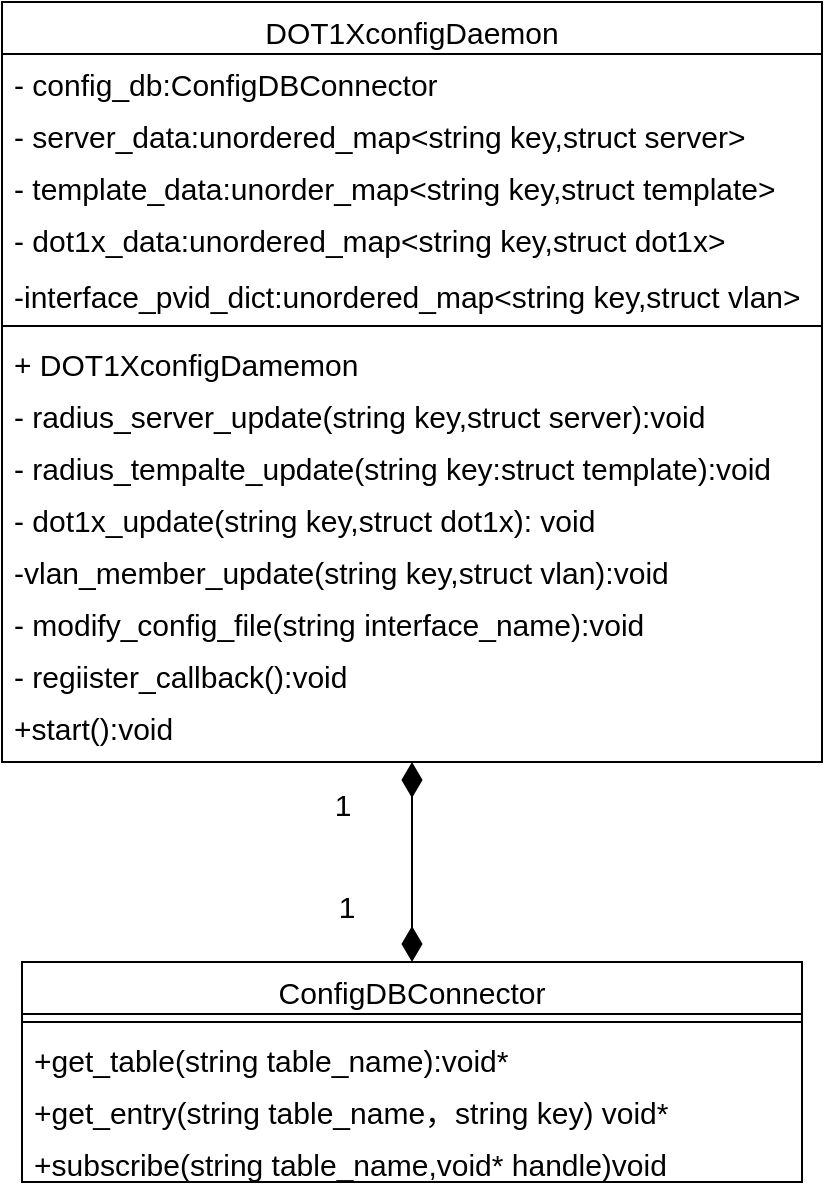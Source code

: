<mxfile version="21.7.2" type="github">
  <diagram id="C5RBs43oDa-KdzZeNtuy" name="Page-1">
    <mxGraphModel dx="1008" dy="670" grid="1" gridSize="10" guides="1" tooltips="1" connect="1" arrows="1" fold="1" page="1" pageScale="1" pageWidth="827" pageHeight="1169" math="0" shadow="0">
      <root>
        <mxCell id="WIyWlLk6GJQsqaUBKTNV-0" />
        <mxCell id="WIyWlLk6GJQsqaUBKTNV-1" parent="WIyWlLk6GJQsqaUBKTNV-0" />
        <mxCell id="zkfFHV4jXpPFQw0GAbJ--0" value="DOT1XconfigDaemon" style="swimlane;fontStyle=0;align=center;verticalAlign=top;childLayout=stackLayout;horizontal=1;startSize=26;horizontalStack=0;resizeParent=1;resizeLast=0;collapsible=1;marginBottom=0;rounded=0;shadow=0;strokeWidth=1;fontSize=15;" parent="WIyWlLk6GJQsqaUBKTNV-1" vertex="1">
          <mxGeometry x="220" y="120" width="410" height="380" as="geometry">
            <mxRectangle x="230" y="140" width="160" height="26" as="alternateBounds" />
          </mxGeometry>
        </mxCell>
        <mxCell id="zkfFHV4jXpPFQw0GAbJ--1" value="- config_db:ConfigDBConnector" style="text;align=left;verticalAlign=top;spacingLeft=4;spacingRight=4;overflow=hidden;rotatable=0;points=[[0,0.5],[1,0.5]];portConstraint=eastwest;fontSize=15;" parent="zkfFHV4jXpPFQw0GAbJ--0" vertex="1">
          <mxGeometry y="26" width="410" height="26" as="geometry" />
        </mxCell>
        <mxCell id="zkfFHV4jXpPFQw0GAbJ--2" value="- server_data:unordered_map&lt;string key,struct server&gt;" style="text;align=left;verticalAlign=top;spacingLeft=4;spacingRight=4;overflow=hidden;rotatable=0;points=[[0,0.5],[1,0.5]];portConstraint=eastwest;rounded=0;shadow=0;html=0;fontSize=15;" parent="zkfFHV4jXpPFQw0GAbJ--0" vertex="1">
          <mxGeometry y="52" width="410" height="26" as="geometry" />
        </mxCell>
        <mxCell id="zkfFHV4jXpPFQw0GAbJ--3" value="- template_data:unorder_map&lt;string key,struct template&gt;" style="text;align=left;verticalAlign=top;spacingLeft=4;spacingRight=4;overflow=hidden;rotatable=0;points=[[0,0.5],[1,0.5]];portConstraint=eastwest;rounded=0;shadow=0;html=0;fontSize=15;" parent="zkfFHV4jXpPFQw0GAbJ--0" vertex="1">
          <mxGeometry y="78" width="410" height="26" as="geometry" />
        </mxCell>
        <mxCell id="zkfFHV4jXpPFQw0GAbJ--5" value="- dot1x_data:unordered_map&lt;string key,struct dot1x&gt;" style="text;align=left;verticalAlign=top;spacingLeft=4;spacingRight=4;overflow=hidden;rotatable=0;points=[[0,0.5],[1,0.5]];portConstraint=eastwest;fontSize=15;" parent="zkfFHV4jXpPFQw0GAbJ--0" vertex="1">
          <mxGeometry y="104" width="410" height="28" as="geometry" />
        </mxCell>
        <mxCell id="TZjLMruSVyDFgt_icV_b-1" value="-interface_pvid_dict:unordered_map&lt;string key,struct vlan&gt;" style="text;align=left;verticalAlign=top;spacingLeft=4;spacingRight=4;overflow=hidden;rotatable=0;points=[[0,0.5],[1,0.5]];portConstraint=eastwest;rounded=0;shadow=0;html=0;fontSize=15;" parent="zkfFHV4jXpPFQw0GAbJ--0" vertex="1">
          <mxGeometry y="132" width="410" height="26" as="geometry" />
        </mxCell>
        <mxCell id="zkfFHV4jXpPFQw0GAbJ--4" value="" style="line;html=1;strokeWidth=1;align=left;verticalAlign=middle;spacingTop=-1;spacingLeft=3;spacingRight=3;rotatable=0;labelPosition=right;points=[];portConstraint=eastwest;fontSize=15;" parent="zkfFHV4jXpPFQw0GAbJ--0" vertex="1">
          <mxGeometry y="158" width="410" height="8" as="geometry" />
        </mxCell>
        <mxCell id="TZjLMruSVyDFgt_icV_b-2" value="+ DOT1XconfigDamemon" style="text;align=left;verticalAlign=top;spacingLeft=4;spacingRight=4;overflow=hidden;rotatable=0;points=[[0,0.5],[1,0.5]];portConstraint=eastwest;rounded=0;shadow=0;html=0;fontSize=15;" parent="zkfFHV4jXpPFQw0GAbJ--0" vertex="1">
          <mxGeometry y="166" width="410" height="26" as="geometry" />
        </mxCell>
        <mxCell id="TZjLMruSVyDFgt_icV_b-3" value="- radius_server_update(string key,struct server):void" style="text;align=left;verticalAlign=top;spacingLeft=4;spacingRight=4;overflow=hidden;rotatable=0;points=[[0,0.5],[1,0.5]];portConstraint=eastwest;rounded=0;shadow=0;html=0;fontSize=15;" parent="zkfFHV4jXpPFQw0GAbJ--0" vertex="1">
          <mxGeometry y="192" width="410" height="26" as="geometry" />
        </mxCell>
        <mxCell id="TZjLMruSVyDFgt_icV_b-4" value="- radius_tempalte_update(string key:struct template):void" style="text;align=left;verticalAlign=top;spacingLeft=4;spacingRight=4;overflow=hidden;rotatable=0;points=[[0,0.5],[1,0.5]];portConstraint=eastwest;rounded=0;shadow=0;html=0;fontSize=15;" parent="zkfFHV4jXpPFQw0GAbJ--0" vertex="1">
          <mxGeometry y="218" width="410" height="26" as="geometry" />
        </mxCell>
        <mxCell id="TZjLMruSVyDFgt_icV_b-5" value="- dot1x_update(string key,struct dot1x): void" style="text;align=left;verticalAlign=top;spacingLeft=4;spacingRight=4;overflow=hidden;rotatable=0;points=[[0,0.5],[1,0.5]];portConstraint=eastwest;rounded=0;shadow=0;html=0;fontSize=15;" parent="zkfFHV4jXpPFQw0GAbJ--0" vertex="1">
          <mxGeometry y="244" width="410" height="26" as="geometry" />
        </mxCell>
        <mxCell id="TZjLMruSVyDFgt_icV_b-6" value="-vlan_member_update(string key,struct vlan):void" style="text;align=left;verticalAlign=top;spacingLeft=4;spacingRight=4;overflow=hidden;rotatable=0;points=[[0,0.5],[1,0.5]];portConstraint=eastwest;rounded=0;shadow=0;html=0;fontSize=15;" parent="zkfFHV4jXpPFQw0GAbJ--0" vertex="1">
          <mxGeometry y="270" width="410" height="26" as="geometry" />
        </mxCell>
        <mxCell id="TZjLMruSVyDFgt_icV_b-7" value="- modify_config_file(string interface_name):void " style="text;align=left;verticalAlign=top;spacingLeft=4;spacingRight=4;overflow=hidden;rotatable=0;points=[[0,0.5],[1,0.5]];portConstraint=eastwest;rounded=0;shadow=0;html=0;fontSize=15;" parent="zkfFHV4jXpPFQw0GAbJ--0" vertex="1">
          <mxGeometry y="296" width="410" height="26" as="geometry" />
        </mxCell>
        <mxCell id="TZjLMruSVyDFgt_icV_b-8" value="- regiister_callback():void" style="text;align=left;verticalAlign=top;spacingLeft=4;spacingRight=4;overflow=hidden;rotatable=0;points=[[0,0.5],[1,0.5]];portConstraint=eastwest;rounded=0;shadow=0;html=0;fontSize=15;" parent="zkfFHV4jXpPFQw0GAbJ--0" vertex="1">
          <mxGeometry y="322" width="410" height="26" as="geometry" />
        </mxCell>
        <mxCell id="zkfFHV4jXpPFQw0GAbJ--17" value="ConfigDBConnector" style="swimlane;fontStyle=0;align=center;verticalAlign=top;childLayout=stackLayout;horizontal=1;startSize=26;horizontalStack=0;resizeParent=1;resizeLast=0;collapsible=1;marginBottom=0;rounded=0;shadow=0;strokeWidth=1;fontSize=15;" parent="WIyWlLk6GJQsqaUBKTNV-1" vertex="1">
          <mxGeometry x="230" y="600" width="390" height="110" as="geometry">
            <mxRectangle x="550" y="140" width="160" height="26" as="alternateBounds" />
          </mxGeometry>
        </mxCell>
        <mxCell id="zkfFHV4jXpPFQw0GAbJ--23" value="" style="line;html=1;strokeWidth=1;align=left;verticalAlign=middle;spacingTop=-1;spacingLeft=3;spacingRight=3;rotatable=0;labelPosition=right;points=[];portConstraint=eastwest;fontSize=15;" parent="zkfFHV4jXpPFQw0GAbJ--17" vertex="1">
          <mxGeometry y="26" width="390" height="8" as="geometry" />
        </mxCell>
        <mxCell id="zkfFHV4jXpPFQw0GAbJ--18" value="+get_table(string table_name):void*" style="text;align=left;verticalAlign=top;spacingLeft=4;spacingRight=4;overflow=hidden;rotatable=0;points=[[0,0.5],[1,0.5]];portConstraint=eastwest;fontSize=15;" parent="zkfFHV4jXpPFQw0GAbJ--17" vertex="1">
          <mxGeometry y="34" width="390" height="26" as="geometry" />
        </mxCell>
        <mxCell id="zkfFHV4jXpPFQw0GAbJ--22" value="+get_entry(string table_name，string key) void*" style="text;align=left;verticalAlign=top;spacingLeft=4;spacingRight=4;overflow=hidden;rotatable=0;points=[[0,0.5],[1,0.5]];portConstraint=eastwest;rounded=0;shadow=0;html=0;fontSize=15;" parent="zkfFHV4jXpPFQw0GAbJ--17" vertex="1">
          <mxGeometry y="60" width="390" height="26" as="geometry" />
        </mxCell>
        <mxCell id="zkfFHV4jXpPFQw0GAbJ--19" value="+subscribe(string table_name,void* handle)void" style="text;align=left;verticalAlign=top;spacingLeft=4;spacingRight=4;overflow=hidden;rotatable=0;points=[[0,0.5],[1,0.5]];portConstraint=eastwest;rounded=0;shadow=0;html=0;fontSize=15;" parent="zkfFHV4jXpPFQw0GAbJ--17" vertex="1">
          <mxGeometry y="86" width="390" height="24" as="geometry" />
        </mxCell>
        <mxCell id="TZjLMruSVyDFgt_icV_b-9" value="+start():void" style="text;align=left;verticalAlign=top;spacingLeft=4;spacingRight=4;overflow=hidden;rotatable=0;points=[[0,0.5],[1,0.5]];portConstraint=eastwest;rounded=0;shadow=0;html=0;fontSize=15;" parent="WIyWlLk6GJQsqaUBKTNV-1" vertex="1">
          <mxGeometry x="220" y="468" width="330" height="26" as="geometry" />
        </mxCell>
        <mxCell id="TZjLMruSVyDFgt_icV_b-11" value="" style="endArrow=diamondThin;html=1;rounded=0;exitX=0.5;exitY=0;exitDx=0;exitDy=0;entryX=0.5;entryY=1;entryDx=0;entryDy=0;endFill=1;startArrow=diamondThin;startFill=1;endSize=15;startSize=15;fontSize=15;" parent="WIyWlLk6GJQsqaUBKTNV-1" source="zkfFHV4jXpPFQw0GAbJ--17" target="zkfFHV4jXpPFQw0GAbJ--0" edge="1">
          <mxGeometry width="50" height="50" relative="1" as="geometry">
            <mxPoint x="310" y="460" as="sourcePoint" />
            <mxPoint x="360" y="410" as="targetPoint" />
          </mxGeometry>
        </mxCell>
        <mxCell id="TZjLMruSVyDFgt_icV_b-12" value="1" style="edgeLabel;html=1;align=center;verticalAlign=middle;resizable=0;points=[];fontSize=15;" parent="TZjLMruSVyDFgt_icV_b-11" vertex="1" connectable="0">
          <mxGeometry x="0.032" y="-3" relative="1" as="geometry">
            <mxPoint x="-38" y="-28" as="offset" />
          </mxGeometry>
        </mxCell>
        <mxCell id="TZjLMruSVyDFgt_icV_b-14" value="1" style="edgeLabel;html=1;align=center;verticalAlign=middle;resizable=0;points=[];fontSize=15;" parent="WIyWlLk6GJQsqaUBKTNV-1" vertex="1" connectable="0">
          <mxGeometry x="400" y="500" as="geometry">
            <mxPoint x="-8" y="72" as="offset" />
          </mxGeometry>
        </mxCell>
      </root>
    </mxGraphModel>
  </diagram>
</mxfile>
